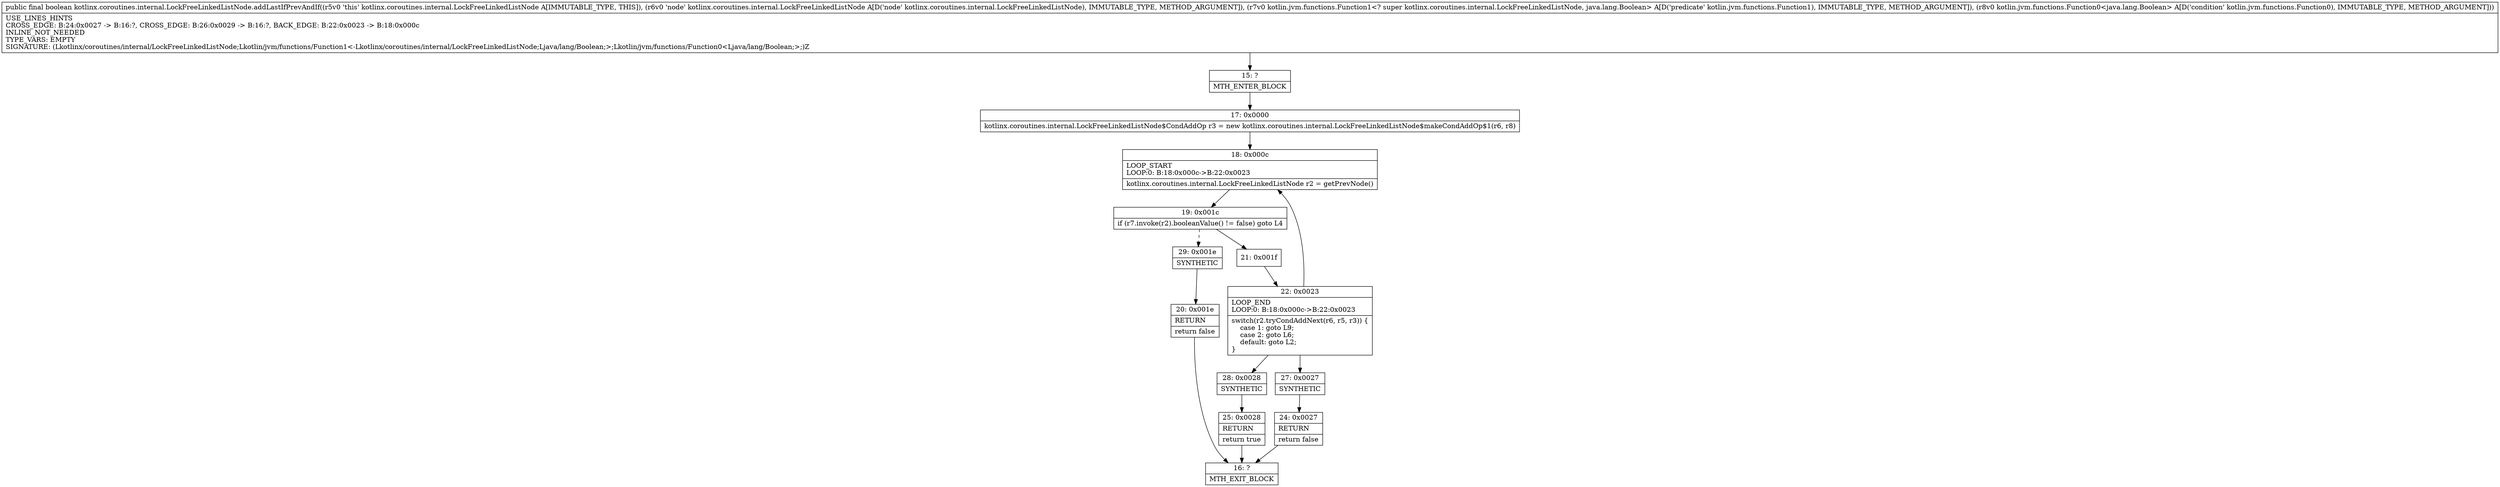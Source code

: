 digraph "CFG forkotlinx.coroutines.internal.LockFreeLinkedListNode.addLastIfPrevAndIf(Lkotlinx\/coroutines\/internal\/LockFreeLinkedListNode;Lkotlin\/jvm\/functions\/Function1;Lkotlin\/jvm\/functions\/Function0;)Z" {
Node_15 [shape=record,label="{15\:\ ?|MTH_ENTER_BLOCK\l}"];
Node_17 [shape=record,label="{17\:\ 0x0000|kotlinx.coroutines.internal.LockFreeLinkedListNode$CondAddOp r3 = new kotlinx.coroutines.internal.LockFreeLinkedListNode$makeCondAddOp$1(r6, r8)\l}"];
Node_18 [shape=record,label="{18\:\ 0x000c|LOOP_START\lLOOP:0: B:18:0x000c\-\>B:22:0x0023\l|kotlinx.coroutines.internal.LockFreeLinkedListNode r2 = getPrevNode()\l}"];
Node_19 [shape=record,label="{19\:\ 0x001c|if (r7.invoke(r2).booleanValue() != false) goto L4\l}"];
Node_21 [shape=record,label="{21\:\ 0x001f}"];
Node_22 [shape=record,label="{22\:\ 0x0023|LOOP_END\lLOOP:0: B:18:0x000c\-\>B:22:0x0023\l|switch(r2.tryCondAddNext(r6, r5, r3)) \{\l    case 1: goto L9;\l    case 2: goto L6;\l    default: goto L2;\l\}\l}"];
Node_27 [shape=record,label="{27\:\ 0x0027|SYNTHETIC\l}"];
Node_24 [shape=record,label="{24\:\ 0x0027|RETURN\l|return false\l}"];
Node_16 [shape=record,label="{16\:\ ?|MTH_EXIT_BLOCK\l}"];
Node_28 [shape=record,label="{28\:\ 0x0028|SYNTHETIC\l}"];
Node_25 [shape=record,label="{25\:\ 0x0028|RETURN\l|return true\l}"];
Node_29 [shape=record,label="{29\:\ 0x001e|SYNTHETIC\l}"];
Node_20 [shape=record,label="{20\:\ 0x001e|RETURN\l|return false\l}"];
MethodNode[shape=record,label="{public final boolean kotlinx.coroutines.internal.LockFreeLinkedListNode.addLastIfPrevAndIf((r5v0 'this' kotlinx.coroutines.internal.LockFreeLinkedListNode A[IMMUTABLE_TYPE, THIS]), (r6v0 'node' kotlinx.coroutines.internal.LockFreeLinkedListNode A[D('node' kotlinx.coroutines.internal.LockFreeLinkedListNode), IMMUTABLE_TYPE, METHOD_ARGUMENT]), (r7v0 kotlin.jvm.functions.Function1\<? super kotlinx.coroutines.internal.LockFreeLinkedListNode, java.lang.Boolean\> A[D('predicate' kotlin.jvm.functions.Function1), IMMUTABLE_TYPE, METHOD_ARGUMENT]), (r8v0 kotlin.jvm.functions.Function0\<java.lang.Boolean\> A[D('condition' kotlin.jvm.functions.Function0), IMMUTABLE_TYPE, METHOD_ARGUMENT]))  | USE_LINES_HINTS\lCROSS_EDGE: B:24:0x0027 \-\> B:16:?, CROSS_EDGE: B:26:0x0029 \-\> B:16:?, BACK_EDGE: B:22:0x0023 \-\> B:18:0x000c\lINLINE_NOT_NEEDED\lTYPE_VARS: EMPTY\lSIGNATURE: (Lkotlinx\/coroutines\/internal\/LockFreeLinkedListNode;Lkotlin\/jvm\/functions\/Function1\<\-Lkotlinx\/coroutines\/internal\/LockFreeLinkedListNode;Ljava\/lang\/Boolean;\>;Lkotlin\/jvm\/functions\/Function0\<Ljava\/lang\/Boolean;\>;)Z\l}"];
MethodNode -> Node_15;Node_15 -> Node_17;
Node_17 -> Node_18;
Node_18 -> Node_19;
Node_19 -> Node_21;
Node_19 -> Node_29[style=dashed];
Node_21 -> Node_22;
Node_22 -> Node_18;
Node_22 -> Node_27;
Node_22 -> Node_28;
Node_27 -> Node_24;
Node_24 -> Node_16;
Node_28 -> Node_25;
Node_25 -> Node_16;
Node_29 -> Node_20;
Node_20 -> Node_16;
}

